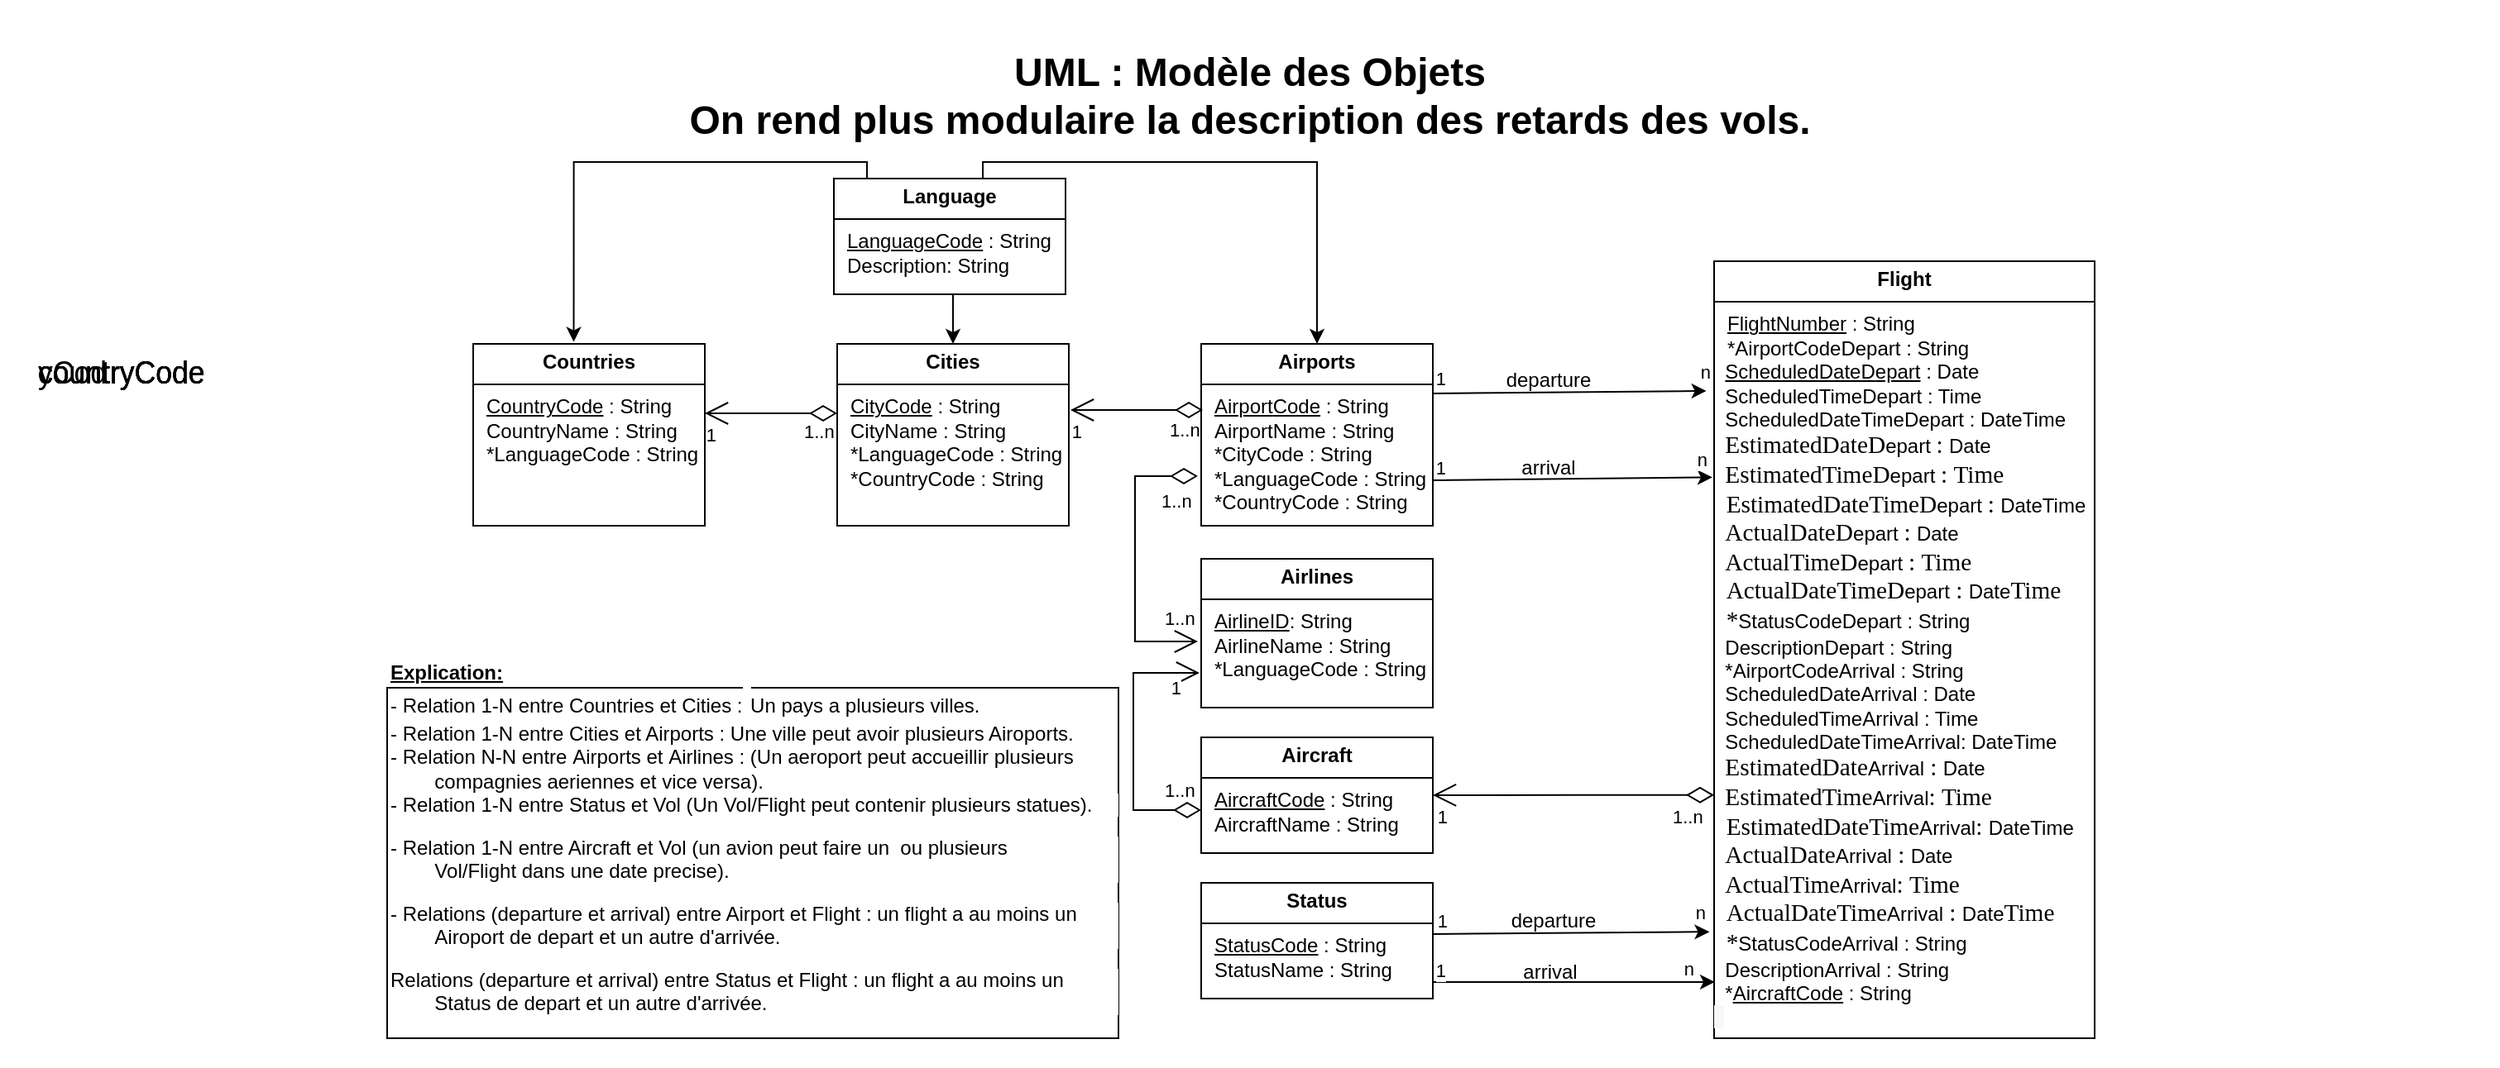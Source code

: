 <mxfile version="26.0.16">
  <diagram name="Page-1" id="929967ad-93f9-6ef4-fab6-5d389245f69c">
    <mxGraphModel dx="4545" dy="1855" grid="1" gridSize="10" guides="1" tooltips="1" connect="1" arrows="1" fold="1" page="1" pageScale="1.5" pageWidth="1169" pageHeight="826" background="none" math="0" shadow="0">
      <root>
        <mxCell id="0" style=";html=1;" />
        <mxCell id="1" style=";html=1;" parent="0" />
        <mxCell id="1672d66443f91eb5-23" value="&lt;br&gt;UML : Modèle des Objets&lt;br&gt; On rend plus modulaire la description des retards des vols.&lt;br&gt;&lt;div&gt;&lt;br&gt;&lt;/div&gt;" style="text;strokeColor=none;fillColor=none;html=1;fontSize=24;fontStyle=1;verticalAlign=middle;align=center;" parent="1" vertex="1">
          <mxGeometry x="-1836" y="-1120" width="1510" height="40" as="geometry" />
        </mxCell>
        <mxCell id="bqn-Ctm7Ob3q2bSDwlBv-1" value="&lt;p style=&quot;margin: 4px 0px 0px; text-align: center;&quot;&gt;&lt;b style=&quot;&quot;&gt;Countries&lt;/b&gt;&lt;/p&gt;&lt;hr size=&quot;1&quot; style=&quot;border-style:solid;&quot;&gt;&lt;span style=&quot;box-sizing: inherit; color: rgba(0, 0, 0, 0); white-space: pre; cursor: text; transform-origin: 0px 0px; position: absolute; font-variant-ligatures: common-ligatures; text-align: center; left: 22.989px; top: 214.202px; font-size: 19.352px; font-family: sans-serif; transform: scaleX(0.919);&quot; dir=&quot;ltr&quot; role=&quot;presentation&quot;&gt;countryCode&lt;/span&gt;&lt;span style=&quot;box-sizing: inherit; color: rgba(0, 0, 0, 0); white-space: pre; cursor: text; transform-origin: 0px 0px; position: absolute; font-variant-ligatures: common-ligatures; text-align: center; left: 22.989px; top: 214.202px; font-size: 19.352px; font-family: sans-serif; transform: scaleX(0.919);&quot; dir=&quot;ltr&quot; role=&quot;presentation&quot;&gt;countryCode&lt;/span&gt;&lt;span style=&quot;box-sizing: inherit; color: rgba(0, 0, 0, 0); white-space: pre; cursor: text; transform-origin: 0px 0px; position: absolute; font-variant-ligatures: common-ligatures; text-align: center; left: 22.989px; top: 214.202px; font-size: 19.352px; font-family: sans-serif; transform: scaleX(0.919);&quot; dir=&quot;ltr&quot; role=&quot;presentation&quot;&gt;countryCode&lt;/span&gt;&lt;span style=&quot;box-sizing: inherit; color: rgba(0, 0, 0, 0); white-space: pre; cursor: text; transform-origin: 0px 0px; position: absolute; font-variant-ligatures: common-ligatures; text-align: center; left: 22.989px; top: 214.202px; font-size: 19.352px; font-family: sans-serif; transform: scaleX(0.919);&quot; dir=&quot;ltr&quot; role=&quot;presentation&quot;&gt;countryCode&lt;/span&gt;&lt;p style=&quot;margin:0px;margin-left:8px;&quot;&gt;&lt;u&gt;CountryCode&lt;/u&gt;&amp;nbsp;:&amp;nbsp;String&lt;br&gt;CountryName : String&lt;br&gt;*LanguageCode :&amp;nbsp;&lt;span style=&quot;background-color: transparent; color: light-dark(rgb(0, 0, 0), rgb(255, 255, 255));&quot;&gt;String&lt;/span&gt;&lt;/p&gt;" style="verticalAlign=top;align=left;overflow=fill;html=1;whiteSpace=wrap;" parent="1" vertex="1">
          <mxGeometry x="-1550" y="-950" width="140" height="110" as="geometry" />
        </mxCell>
        <mxCell id="bqn-Ctm7Ob3q2bSDwlBv-5" value="&lt;p style=&quot;margin: 4px 0px 0px; text-align: center;&quot;&gt;&lt;b style=&quot;&quot;&gt;Cities&lt;/b&gt;&lt;/p&gt;&lt;hr size=&quot;1&quot; style=&quot;border-style:solid;&quot;&gt;&lt;span style=&quot;box-sizing: inherit; color: rgba(0, 0, 0, 0); white-space: pre; cursor: text; transform-origin: 0px 0px; position: absolute; font-variant-ligatures: common-ligatures; text-align: center; left: 22.989px; top: 214.202px; font-size: 19.352px; font-family: sans-serif; transform: scaleX(0.919);&quot; dir=&quot;ltr&quot; role=&quot;presentation&quot;&gt;countryCode&lt;/span&gt;&lt;span style=&quot;box-sizing: inherit; color: rgba(0, 0, 0, 0); white-space: pre; cursor: text; transform-origin: 0px 0px; position: absolute; font-variant-ligatures: common-ligatures; text-align: center; left: 22.989px; top: 214.202px; font-size: 19.352px; font-family: sans-serif; transform: scaleX(0.919);&quot; dir=&quot;ltr&quot; role=&quot;presentation&quot;&gt;countryCode&lt;/span&gt;&lt;span style=&quot;box-sizing: inherit; color: rgba(0, 0, 0, 0); white-space: pre; cursor: text; transform-origin: 0px 0px; position: absolute; font-variant-ligatures: common-ligatures; text-align: center; left: 22.989px; top: 214.202px; font-size: 19.352px; font-family: sans-serif; transform: scaleX(0.919);&quot; dir=&quot;ltr&quot; role=&quot;presentation&quot;&gt;countryCode&lt;/span&gt;&lt;span style=&quot;box-sizing: inherit; color: rgba(0, 0, 0, 0); white-space: pre; cursor: text; transform-origin: 0px 0px; position: absolute; font-variant-ligatures: common-ligatures; text-align: center; left: 22.989px; top: 214.202px; font-size: 19.352px; font-family: sans-serif; transform: scaleX(0.919);&quot; dir=&quot;ltr&quot; role=&quot;presentation&quot;&gt;countryCode&lt;/span&gt;&lt;p style=&quot;margin:0px;margin-left:8px;&quot;&gt;&lt;u&gt;CityCode&lt;/u&gt;&amp;nbsp;:&amp;nbsp;String&lt;br&gt;CityName :&amp;nbsp;&lt;span style=&quot;background-color: transparent; color: light-dark(rgb(0, 0, 0), rgb(255, 255, 255));&quot;&gt;String&lt;/span&gt;&lt;/p&gt;&lt;p style=&quot;margin:0px;margin-left:8px;&quot;&gt;*LanguageCode :&amp;nbsp;&lt;span style=&quot;background-color: transparent; color: light-dark(rgb(0, 0, 0), rgb(255, 255, 255));&quot;&gt;String&lt;/span&gt;&lt;/p&gt;&lt;p style=&quot;margin:0px;margin-left:8px;&quot;&gt;*CountryCode :&amp;nbsp;&lt;span style=&quot;background-color: transparent; color: light-dark(rgb(0, 0, 0), rgb(255, 255, 255));&quot;&gt;String&lt;/span&gt;&lt;/p&gt;" style="verticalAlign=top;align=left;overflow=fill;html=1;whiteSpace=wrap;" parent="1" vertex="1">
          <mxGeometry x="-1330" y="-950" width="140" height="110" as="geometry" />
        </mxCell>
        <mxCell id="bqn-Ctm7Ob3q2bSDwlBv-6" value="&lt;p style=&quot;margin: 4px 0px 0px; text-align: center;&quot;&gt;&lt;b&gt;Airports&lt;/b&gt;&lt;/p&gt;&lt;hr size=&quot;1&quot; style=&quot;border-style:solid;&quot;&gt;&lt;span style=&quot;box-sizing: inherit; color: rgba(0, 0, 0, 0); white-space: pre; cursor: text; transform-origin: 0px 0px; position: absolute; font-variant-ligatures: common-ligatures; text-align: center; left: 22.989px; top: 214.202px; font-size: 19.352px; font-family: sans-serif; transform: scaleX(0.919);&quot; dir=&quot;ltr&quot; role=&quot;presentation&quot;&gt;countryCode&lt;/span&gt;&lt;span style=&quot;box-sizing: inherit; color: rgba(0, 0, 0, 0); white-space: pre; cursor: text; transform-origin: 0px 0px; position: absolute; font-variant-ligatures: common-ligatures; text-align: center; left: 22.989px; top: 214.202px; font-size: 19.352px; font-family: sans-serif; transform: scaleX(0.919);&quot; dir=&quot;ltr&quot; role=&quot;presentation&quot;&gt;countryCode&lt;/span&gt;&lt;span style=&quot;box-sizing: inherit; color: rgba(0, 0, 0, 0); white-space: pre; cursor: text; transform-origin: 0px 0px; position: absolute; font-variant-ligatures: common-ligatures; text-align: center; left: 22.989px; top: 214.202px; font-size: 19.352px; font-family: sans-serif; transform: scaleX(0.919);&quot; dir=&quot;ltr&quot; role=&quot;presentation&quot;&gt;countryCode&lt;/span&gt;&lt;span style=&quot;box-sizing: inherit; color: rgba(0, 0, 0, 0); white-space: pre; cursor: text; transform-origin: 0px 0px; position: absolute; font-variant-ligatures: common-ligatures; text-align: center; left: 22.989px; top: 214.202px; font-size: 19.352px; font-family: sans-serif; transform: scaleX(0.919);&quot; dir=&quot;ltr&quot; role=&quot;presentation&quot;&gt;countryCode&lt;/span&gt;&lt;p style=&quot;margin:0px;margin-left:8px;&quot;&gt;&lt;span style=&quot;background-color: transparent; color: light-dark(rgb(0, 0, 0), rgb(255, 255, 255)); text-align: center;&quot;&gt;&lt;u style=&quot;&quot;&gt;Airport&lt;/u&gt;&lt;/span&gt;&lt;u&gt;Code&lt;/u&gt;&amp;nbsp;:&amp;nbsp;String&lt;/p&gt;&lt;p style=&quot;margin:0px;margin-left:8px;&quot;&gt;&lt;span style=&quot;color: light-dark(rgb(0, 0, 0), rgb(255, 255, 255)); background-color: transparent; text-align: center;&quot;&gt;AirportName&lt;/span&gt;&amp;nbsp;:&amp;nbsp;String&lt;br&gt;*CityCode :&amp;nbsp;&lt;span style=&quot;background-color: transparent; color: light-dark(rgb(0, 0, 0), rgb(255, 255, 255));&quot;&gt;String&lt;/span&gt;&lt;/p&gt;&lt;p style=&quot;margin:0px;margin-left:8px;&quot;&gt;*LanguageCode :&amp;nbsp;&lt;span style=&quot;background-color: transparent; color: light-dark(rgb(0, 0, 0), rgb(255, 255, 255));&quot;&gt;String&lt;/span&gt;&lt;/p&gt;&lt;p style=&quot;margin:0px;margin-left:8px;&quot;&gt;*CountryCode :&amp;nbsp;&lt;span style=&quot;background-color: transparent; color: light-dark(rgb(0, 0, 0), rgb(255, 255, 255));&quot;&gt;String&lt;/span&gt;&lt;/p&gt;" style="verticalAlign=top;align=left;overflow=fill;html=1;whiteSpace=wrap;" parent="1" vertex="1">
          <mxGeometry x="-1110" y="-950" width="140" height="110" as="geometry" />
        </mxCell>
        <mxCell id="bqn-Ctm7Ob3q2bSDwlBv-7" value="&lt;p style=&quot;margin: 4px 0px 0px; text-align: center;&quot;&gt;&lt;b&gt;Airlines&lt;/b&gt;&lt;/p&gt;&lt;hr size=&quot;1&quot; style=&quot;border-style:solid;&quot;&gt;&lt;span style=&quot;box-sizing: inherit; color: rgba(0, 0, 0, 0); white-space: pre; cursor: text; transform-origin: 0px 0px; position: absolute; font-variant-ligatures: common-ligatures; text-align: center; left: 22.989px; top: 214.202px; font-size: 19.352px; font-family: sans-serif; transform: scaleX(0.919);&quot; dir=&quot;ltr&quot; role=&quot;presentation&quot;&gt;countryCode&lt;/span&gt;&lt;span style=&quot;box-sizing: inherit; color: rgba(0, 0, 0, 0); white-space: pre; cursor: text; transform-origin: 0px 0px; position: absolute; font-variant-ligatures: common-ligatures; text-align: center; left: 22.989px; top: 214.202px; font-size: 19.352px; font-family: sans-serif; transform: scaleX(0.919);&quot; dir=&quot;ltr&quot; role=&quot;presentation&quot;&gt;countryCode&lt;/span&gt;&lt;span style=&quot;box-sizing: inherit; color: rgba(0, 0, 0, 0); white-space: pre; cursor: text; transform-origin: 0px 0px; position: absolute; font-variant-ligatures: common-ligatures; text-align: center; left: 22.989px; top: 214.202px; font-size: 19.352px; font-family: sans-serif; transform: scaleX(0.919);&quot; dir=&quot;ltr&quot; role=&quot;presentation&quot;&gt;countryCode&lt;/span&gt;&lt;span style=&quot;box-sizing: inherit; color: rgba(0, 0, 0, 0); white-space: pre; cursor: text; transform-origin: 0px 0px; position: absolute; font-variant-ligatures: common-ligatures; text-align: center; left: 22.989px; top: 214.202px; font-size: 19.352px; font-family: sans-serif; transform: scaleX(0.919);&quot; dir=&quot;ltr&quot; role=&quot;presentation&quot;&gt;countryCode&lt;/span&gt;&lt;p style=&quot;margin:0px;margin-left:8px;&quot;&gt;&lt;span style=&quot;background-color: transparent; color: light-dark(rgb(0, 0, 0), rgb(255, 255, 255)); text-align: center;&quot;&gt;&lt;u style=&quot;&quot;&gt;AirlineID&lt;/u&gt;&lt;/span&gt;&lt;span style=&quot;background-color: transparent; color: light-dark(rgb(0, 0, 0), rgb(255, 255, 255));&quot;&gt;:&amp;nbsp;String&lt;/span&gt;&lt;/p&gt;&lt;p style=&quot;margin:0px;margin-left:8px;&quot;&gt;&lt;span style=&quot;text-align: center;&quot;&gt;Airline&lt;/span&gt;&lt;span style=&quot;color: light-dark(rgb(0, 0, 0), rgb(255, 255, 255)); background-color: transparent; text-align: center;&quot;&gt;Name&lt;/span&gt;&amp;nbsp;:&amp;nbsp;String&lt;br&gt;&lt;/p&gt;&lt;p style=&quot;margin:0px;margin-left:8px;&quot;&gt;*LanguageCode :&amp;nbsp;&lt;span style=&quot;background-color: transparent; color: light-dark(rgb(0, 0, 0), rgb(255, 255, 255));&quot;&gt;String&lt;/span&gt;&lt;/p&gt;" style="verticalAlign=top;align=left;overflow=fill;html=1;whiteSpace=wrap;" parent="1" vertex="1">
          <mxGeometry x="-1110" y="-820" width="140" height="90" as="geometry" />
        </mxCell>
        <mxCell id="bqn-Ctm7Ob3q2bSDwlBv-8" value="&lt;p style=&quot;margin: 4px 0px 0px; text-align: center;&quot;&gt;&lt;b&gt;Status&lt;/b&gt;&lt;/p&gt;&lt;hr size=&quot;1&quot; style=&quot;border-style:solid;&quot;&gt;&lt;span style=&quot;box-sizing: inherit; color: rgba(0, 0, 0, 0); white-space: pre; cursor: text; transform-origin: 0px 0px; position: absolute; font-variant-ligatures: common-ligatures; text-align: center; left: 22.989px; top: 214.202px; font-size: 19.352px; font-family: sans-serif; transform: scaleX(0.919);&quot; dir=&quot;ltr&quot; role=&quot;presentation&quot;&gt;countryCode&lt;/span&gt;&lt;span style=&quot;box-sizing: inherit; color: rgba(0, 0, 0, 0); white-space: pre; cursor: text; transform-origin: 0px 0px; position: absolute; font-variant-ligatures: common-ligatures; text-align: center; left: 22.989px; top: 214.202px; font-size: 19.352px; font-family: sans-serif; transform: scaleX(0.919);&quot; dir=&quot;ltr&quot; role=&quot;presentation&quot;&gt;countryCode&lt;/span&gt;&lt;span style=&quot;box-sizing: inherit; color: rgba(0, 0, 0, 0); white-space: pre; cursor: text; transform-origin: 0px 0px; position: absolute; font-variant-ligatures: common-ligatures; text-align: center; left: 22.989px; top: 214.202px; font-size: 19.352px; font-family: sans-serif; transform: scaleX(0.919);&quot; dir=&quot;ltr&quot; role=&quot;presentation&quot;&gt;countryCode&lt;/span&gt;&lt;span style=&quot;box-sizing: inherit; color: rgba(0, 0, 0, 0); white-space: pre; cursor: text; transform-origin: 0px 0px; position: absolute; font-variant-ligatures: common-ligatures; text-align: center; left: 22.989px; top: 214.202px; font-size: 19.352px; font-family: sans-serif; transform: scaleX(0.919);&quot; dir=&quot;ltr&quot; role=&quot;presentation&quot;&gt;countryCode&lt;/span&gt;&lt;p style=&quot;margin: 0px 0px 0px 8px;&quot;&gt;&lt;span style=&quot;background-color: transparent; color: light-dark(rgb(0, 0, 0), rgb(255, 255, 255));&quot;&gt;&lt;u&gt;StatusCode&lt;/u&gt;&amp;nbsp;:&amp;nbsp;String&amp;nbsp;&lt;/span&gt;&lt;/p&gt;&lt;p style=&quot;margin: 0px 0px 0px 8px;&quot;&gt;&lt;span style=&quot;background-color: transparent; color: light-dark(rgb(0, 0, 0), rgb(255, 255, 255)); text-align: center;&quot;&gt;StatusName&lt;/span&gt;&lt;span style=&quot;background-color: transparent; color: light-dark(rgb(0, 0, 0), rgb(255, 255, 255));&quot;&gt;&amp;nbsp;:&amp;nbsp;String&lt;/span&gt;&lt;/p&gt;" style="verticalAlign=top;align=left;overflow=fill;html=1;whiteSpace=wrap;" parent="1" vertex="1">
          <mxGeometry x="-1110" y="-624" width="140" height="70" as="geometry" />
        </mxCell>
        <mxCell id="bqn-Ctm7Ob3q2bSDwlBv-31" style="edgeStyle=orthogonalEdgeStyle;rounded=0;orthogonalLoop=1;jettySize=auto;html=1;exitX=0.75;exitY=0;exitDx=0;exitDy=0;" parent="1" source="bqn-Ctm7Ob3q2bSDwlBv-13" target="bqn-Ctm7Ob3q2bSDwlBv-6" edge="1">
          <mxGeometry relative="1" as="geometry">
            <mxPoint x="-1130" y="-660" as="targetPoint" />
            <Array as="points">
              <mxPoint x="-1242" y="-1060" />
              <mxPoint x="-1040" y="-1060" />
            </Array>
          </mxGeometry>
        </mxCell>
        <mxCell id="bqn-Ctm7Ob3q2bSDwlBv-13" value="&lt;p style=&quot;margin: 4px 0px 0px; text-align: center;&quot;&gt;&lt;b&gt;Language&lt;/b&gt;&lt;/p&gt;&lt;hr size=&quot;1&quot; style=&quot;border-style:solid;&quot;&gt;&lt;span style=&quot;box-sizing: inherit; color: rgba(0, 0, 0, 0); white-space: pre; cursor: text; transform-origin: 0px 0px; position: absolute; font-variant-ligatures: common-ligatures; text-align: center; left: 22.989px; top: 214.202px; font-size: 19.352px; font-family: sans-serif; transform: scaleX(0.919);&quot; dir=&quot;ltr&quot; role=&quot;presentation&quot;&gt;countryCode&lt;/span&gt;&lt;span style=&quot;box-sizing: inherit; color: rgba(0, 0, 0, 0); white-space: pre; cursor: text; transform-origin: 0px 0px; position: absolute; font-variant-ligatures: common-ligatures; text-align: center; left: 22.989px; top: 214.202px; font-size: 19.352px; font-family: sans-serif; transform: scaleX(0.919);&quot; dir=&quot;ltr&quot; role=&quot;presentation&quot;&gt;countryCode&lt;/span&gt;&lt;span style=&quot;box-sizing: inherit; color: rgba(0, 0, 0, 0); white-space: pre; cursor: text; transform-origin: 0px 0px; position: absolute; font-variant-ligatures: common-ligatures; text-align: center; left: 22.989px; top: 214.202px; font-size: 19.352px; font-family: sans-serif; transform: scaleX(0.919);&quot; dir=&quot;ltr&quot; role=&quot;presentation&quot;&gt;countryCode&lt;/span&gt;&lt;span style=&quot;box-sizing: inherit; color: rgba(0, 0, 0, 0); white-space: pre; cursor: text; transform-origin: 0px 0px; position: absolute; font-variant-ligatures: common-ligatures; text-align: center; left: 22.989px; top: 214.202px; font-size: 19.352px; font-family: sans-serif; transform: scaleX(0.919);&quot; dir=&quot;ltr&quot; role=&quot;presentation&quot;&gt;countryCode&lt;/span&gt;&lt;p style=&quot;margin: 0px 0px 0px 8px;&quot;&gt;&lt;span style=&quot;background-color: transparent; color: light-dark(rgb(0, 0, 0), rgb(255, 255, 255));&quot;&gt;&lt;u&gt;LanguageCode&lt;/u&gt;&amp;nbsp;:&amp;nbsp;String&amp;nbsp;&lt;/span&gt;&lt;/p&gt;&lt;p style=&quot;margin: 0px 0px 0px 8px;&quot;&gt;&lt;span style=&quot;background-color: transparent; color: light-dark(rgb(0, 0, 0), rgb(255, 255, 255));&quot;&gt;Description:&amp;nbsp;String&lt;/span&gt;&lt;/p&gt;" style="verticalAlign=top;align=left;overflow=fill;html=1;whiteSpace=wrap;" parent="1" vertex="1">
          <mxGeometry x="-1332" y="-1050" width="140" height="70" as="geometry" />
        </mxCell>
        <mxCell id="bqn-Ctm7Ob3q2bSDwlBv-33" style="edgeStyle=orthogonalEdgeStyle;rounded=0;orthogonalLoop=1;jettySize=auto;html=1;exitX=1;exitY=0.5;exitDx=0;exitDy=0;strokeColor=none;curved=0;endArrow=diamondThin;endFill=1;strokeWidth=1;" parent="1" edge="1">
          <mxGeometry relative="1" as="geometry">
            <mxPoint x="-808" y="-710" as="targetPoint" />
            <Array as="points">
              <mxPoint x="-811" y="-710" />
            </Array>
            <mxPoint x="-1380" y="-680" as="sourcePoint" />
          </mxGeometry>
        </mxCell>
        <mxCell id="bqn-Ctm7Ob3q2bSDwlBv-15" value="" style="line;strokeWidth=1;fillColor=none;align=left;verticalAlign=middle;spacingTop=-1;spacingLeft=3;spacingRight=3;rotatable=0;labelPosition=right;points=[];portConstraint=eastwest;strokeColor=inherit;" parent="1" vertex="1">
          <mxGeometry x="-850" y="-750" width="120" as="geometry" />
        </mxCell>
        <mxCell id="bqn-Ctm7Ob3q2bSDwlBv-16" value="" style="line;strokeWidth=1;fillColor=none;align=left;verticalAlign=middle;spacingTop=-1;spacingLeft=3;spacingRight=3;rotatable=0;labelPosition=right;points=[];portConstraint=eastwest;strokeColor=inherit;" parent="1" vertex="1">
          <mxGeometry x="-1070" y="-730" width="190" height="10" as="geometry" />
        </mxCell>
        <mxCell id="bqn-Ctm7Ob3q2bSDwlBv-27" value="&lt;u&gt;&lt;b&gt;Explication:&lt;/b&gt;&lt;/u&gt;&lt;div style=&quot;&quot;&gt;&lt;font face=&quot;Helvetica&quot; style=&quot;font-size: 12px;&quot;&gt;-&amp;nbsp;&lt;span style=&quot;background-color: rgb(255, 255, 255); color: light-dark(rgb(0, 0, 0), rgb(255, 255, 255));&quot;&gt;Relation 1-N entre Countries et Cities :&lt;/span&gt;&lt;/font&gt;&lt;span style=&quot;background-color: rgb(255, 255, 255); font-family: New; font-size: 19px; color: light-dark(rgb(0, 0, 0), rgb(255, 255, 255));&quot;&gt;&amp;nbsp;&lt;/span&gt;&lt;span style=&quot;background-color: transparent; color: light-dark(rgb(0, 0, 0), rgb(255, 255, 255));&quot;&gt;Un pays a plusieurs villes.&lt;/span&gt;&lt;/div&gt;&lt;div style=&quot;&quot;&gt;&lt;span style=&quot;background-color: transparent; color: light-dark(rgb(0, 0, 0), rgb(255, 255, 255));&quot;&gt;-&lt;font face=&quot;Helvetica&quot; style=&quot;font-size: 12px;&quot;&gt;&amp;nbsp;&lt;/font&gt;&lt;/span&gt;&lt;span style=&quot;background-color: rgb(255, 255, 255); color: light-dark(rgb(0, 0, 0), rgb(255, 255, 255));&quot;&gt;&lt;font face=&quot;Helvetica&quot; style=&quot;font-size: 12px;&quot;&gt;Relation 1-N entre Cities et Airports : Une ville peut avoir plusieurs Airoports.&lt;/font&gt;&lt;/span&gt;&lt;/div&gt;&lt;div style=&quot;&quot;&gt;&lt;font face=&quot;Helvetica&quot; style=&quot;&quot;&gt;&lt;span style=&quot;background-color: rgb(255, 255, 255); color: light-dark(rgb(0, 0, 0), rgb(255, 255, 255));&quot;&gt;&lt;font style=&quot;font-size: 12px;&quot;&gt;-&amp;nbsp;&lt;/font&gt;&lt;/span&gt;&lt;span style=&quot;font-size: 12px; background-color: rgb(255, 255, 255); color: light-dark(rgb(0, 0, 0), rgb(255, 255, 255));&quot;&gt;Relation N-N entre&amp;nbsp;&lt;/span&gt;&lt;/font&gt;&lt;span style=&quot;background-color: rgb(255, 255, 255); color: light-dark(rgb(0, 0, 0), rgb(255, 255, 255));&quot;&gt;Airports et&lt;/span&gt;&lt;span style=&quot;background-color: rgb(255, 255, 255); color: light-dark(rgb(0, 0, 0), rgb(255, 255, 255));&quot;&gt;&amp;nbsp;Airlines : (Un aeroport peut accueillir plusieurs&amp;nbsp; &amp;nbsp; &amp;nbsp; &amp;nbsp;&lt;span style=&quot;white-space: pre;&quot;&gt;&#x9;&lt;/span&gt;compagnies aeriennes et vice versa).&lt;/span&gt;&lt;/div&gt;&lt;p style=&quot;margin: 0px 0px 12px; padding: 0px; background-color: rgb(255, 255, 255); font-stretch: normal; line-height: normal; font-size-adjust: none;&quot;&gt;&lt;span style=&quot;color: light-dark(rgb(0, 0, 0), rgb(255, 255, 255));&quot;&gt;- Relation 1-N entre Status et Vol (Un Vol/Flight peut contenir plusieurs statues).&lt;/span&gt;&lt;span style=&quot;color: light-dark(rgb(0, 0, 0), rgb(255, 255, 255));&quot;&gt;&amp;nbsp;&lt;/span&gt;&lt;/p&gt;&lt;p style=&quot;margin: 0px 0px 12px; padding: 0px; background-color: rgb(255, 255, 255); font-stretch: normal; line-height: normal; font-size-adjust: none;&quot;&gt;&lt;span style=&quot;color: light-dark(rgb(0, 0, 0), rgb(255, 255, 255));&quot;&gt;- Relation 1-N entre Aircraft et Vol (un avion peut faire un&amp;nbsp; ou plusieurs &lt;span style=&quot;white-space: pre;&quot;&gt;&#x9;&lt;/span&gt;Vol/Flight dans une date precise).&lt;/span&gt;&lt;/p&gt;&lt;p style=&quot;margin: 0px 0px 12px; padding: 0px; background-color: rgb(255, 255, 255); font-stretch: normal; line-height: normal; font-size-adjust: none;&quot;&gt;&lt;span style=&quot;color: light-dark(rgb(0, 0, 0), rgb(255, 255, 255));&quot;&gt;- Relations (departure et arrival) entre Airport et Flight : un flight a au moins un &lt;span style=&quot;white-space: pre;&quot;&gt;&#x9;&lt;/span&gt;Airoport de depart et un autre d&#39;arrivée.&lt;/span&gt;&lt;/p&gt;&lt;p style=&quot;margin: 0px 0px 12px; padding: 0px; background-color: rgb(255, 255, 255); font-stretch: normal; line-height: normal; font-size-adjust: none;&quot;&gt;Relations (departure et arrival) entre Status et Flight : un flight a au moins un &lt;span style=&quot;white-space: pre;&quot;&gt;&#x9;&lt;/span&gt;Status de depart et un autre d&#39;arrivée.&lt;span style=&quot;color: light-dark(rgb(0, 0, 0), rgb(255, 255, 255));&quot;&gt;&lt;/span&gt;&lt;/p&gt;&lt;div&gt;&lt;font face=&quot;Helvetica&quot; size=&quot;3&quot;&gt;&lt;br&gt;&lt;/font&gt;&lt;/div&gt;" style="text;strokeColor=default;align=left;fillColor=#FFFFFF;html=1;verticalAlign=middle;whiteSpace=wrap;rounded=0;glass=0;shadow=0;" parent="1" vertex="1">
          <mxGeometry x="-1602" y="-742" width="442" height="212" as="geometry" />
        </mxCell>
        <mxCell id="bqn-Ctm7Ob3q2bSDwlBv-32" style="edgeStyle=orthogonalEdgeStyle;rounded=0;orthogonalLoop=1;jettySize=auto;html=1;exitX=0.25;exitY=0;exitDx=0;exitDy=0;entryX=0.434;entryY=-0.011;entryDx=0;entryDy=0;entryPerimeter=0;" parent="1" source="bqn-Ctm7Ob3q2bSDwlBv-13" target="bqn-Ctm7Ob3q2bSDwlBv-1" edge="1">
          <mxGeometry relative="1" as="geometry">
            <mxPoint x="-1030" y="-940" as="targetPoint" />
            <mxPoint x="-1267" y="-1030" as="sourcePoint" />
            <Array as="points">
              <mxPoint x="-1312" y="-1060" />
              <mxPoint x="-1489" y="-1060" />
            </Array>
          </mxGeometry>
        </mxCell>
        <mxCell id="bqn-Ctm7Ob3q2bSDwlBv-34" value="" style="endArrow=open;html=1;endSize=12;startArrow=diamondThin;startSize=14;startFill=0;edgeStyle=orthogonalEdgeStyle;rounded=0;exitX=0;exitY=0.687;exitDx=0;exitDy=0;exitPerimeter=0;entryX=1;entryY=0.5;entryDx=0;entryDy=0;" parent="1" source="tkLKB5ipnc0lRH775q06-13" edge="1" target="tkLKB5ipnc0lRH775q06-16">
          <mxGeometry relative="1" as="geometry">
            <mxPoint x="-804" y="-677.7" as="sourcePoint" />
            <mxPoint x="-964" y="-677.5" as="targetPoint" />
            <Array as="points" />
          </mxGeometry>
        </mxCell>
        <mxCell id="bqn-Ctm7Ob3q2bSDwlBv-35" value="1..n" style="edgeLabel;resizable=0;html=1;align=left;verticalAlign=top;" parent="bqn-Ctm7Ob3q2bSDwlBv-34" connectable="0" vertex="1">
          <mxGeometry x="-1" relative="1" as="geometry">
            <mxPoint x="-27" as="offset" />
          </mxGeometry>
        </mxCell>
        <mxCell id="bqn-Ctm7Ob3q2bSDwlBv-36" value="1" style="edgeLabel;resizable=0;html=1;align=right;verticalAlign=top;" parent="bqn-Ctm7Ob3q2bSDwlBv-34" connectable="0" vertex="1">
          <mxGeometry x="1" relative="1" as="geometry">
            <mxPoint x="9" as="offset" />
          </mxGeometry>
        </mxCell>
        <mxCell id="bqn-Ctm7Ob3q2bSDwlBv-38" value="" style="endArrow=open;html=1;endSize=12;startArrow=diamondThin;startSize=14;startFill=0;edgeStyle=orthogonalEdgeStyle;rounded=0;" parent="1" edge="1">
          <mxGeometry relative="1" as="geometry">
            <mxPoint x="-1330" y="-908" as="sourcePoint" />
            <mxPoint x="-1410" y="-908" as="targetPoint" />
            <Array as="points">
              <mxPoint x="-1360" y="-908" />
              <mxPoint x="-1360" y="-908" />
            </Array>
          </mxGeometry>
        </mxCell>
        <mxCell id="bqn-Ctm7Ob3q2bSDwlBv-39" value="1..n" style="edgeLabel;resizable=0;html=1;align=left;verticalAlign=top;" parent="bqn-Ctm7Ob3q2bSDwlBv-38" connectable="0" vertex="1">
          <mxGeometry x="-1" relative="1" as="geometry">
            <mxPoint x="-22" y="-2" as="offset" />
          </mxGeometry>
        </mxCell>
        <mxCell id="bqn-Ctm7Ob3q2bSDwlBv-40" value="1" style="edgeLabel;resizable=0;html=1;align=right;verticalAlign=top;" parent="bqn-Ctm7Ob3q2bSDwlBv-38" connectable="0" vertex="1">
          <mxGeometry x="1" relative="1" as="geometry">
            <mxPoint x="7" as="offset" />
          </mxGeometry>
        </mxCell>
        <mxCell id="bqn-Ctm7Ob3q2bSDwlBv-44" value="" style="endArrow=open;html=1;endSize=12;startArrow=diamondThin;startSize=14;startFill=0;edgeStyle=orthogonalEdgeStyle;rounded=0;" parent="1" edge="1">
          <mxGeometry relative="1" as="geometry">
            <mxPoint x="-1109" y="-910" as="sourcePoint" />
            <mxPoint x="-1189" y="-910" as="targetPoint" />
            <Array as="points">
              <mxPoint x="-1139" y="-910" />
              <mxPoint x="-1189" y="-910" />
            </Array>
          </mxGeometry>
        </mxCell>
        <mxCell id="bqn-Ctm7Ob3q2bSDwlBv-45" value="1..n" style="edgeLabel;resizable=0;html=1;align=left;verticalAlign=top;" parent="bqn-Ctm7Ob3q2bSDwlBv-44" connectable="0" vertex="1">
          <mxGeometry x="-1" relative="1" as="geometry">
            <mxPoint x="-22" y="-1" as="offset" />
          </mxGeometry>
        </mxCell>
        <mxCell id="bqn-Ctm7Ob3q2bSDwlBv-46" value="1" style="edgeLabel;resizable=0;html=1;align=right;verticalAlign=top;" parent="bqn-Ctm7Ob3q2bSDwlBv-44" connectable="0" vertex="1">
          <mxGeometry x="1" relative="1" as="geometry">
            <mxPoint x="7" as="offset" />
          </mxGeometry>
        </mxCell>
        <mxCell id="bqn-Ctm7Ob3q2bSDwlBv-49" value="" style="endArrow=open;html=1;endSize=12;startArrow=diamondThin;startSize=14;startFill=0;edgeStyle=orthogonalEdgeStyle;rounded=0;" parent="1" edge="1">
          <mxGeometry relative="1" as="geometry">
            <mxPoint x="-1112" y="-870" as="sourcePoint" />
            <mxPoint x="-1112" y="-770" as="targetPoint" />
            <Array as="points">
              <mxPoint x="-1150" y="-870" />
              <mxPoint x="-1150" y="-770" />
            </Array>
          </mxGeometry>
        </mxCell>
        <mxCell id="bqn-Ctm7Ob3q2bSDwlBv-50" value="1..n" style="edgeLabel;resizable=0;html=1;align=left;verticalAlign=top;" parent="bqn-Ctm7Ob3q2bSDwlBv-49" connectable="0" vertex="1">
          <mxGeometry x="-1" relative="1" as="geometry">
            <mxPoint x="-24" y="2" as="offset" />
          </mxGeometry>
        </mxCell>
        <mxCell id="bqn-Ctm7Ob3q2bSDwlBv-53" value="1..n" style="edgeLabel;resizable=0;html=1;align=left;verticalAlign=top;" parent="1" connectable="0" vertex="1">
          <mxGeometry x="-1134" y="-797" as="geometry" />
        </mxCell>
        <mxCell id="tkLKB5ipnc0lRH775q06-1" value="" style="edgeStyle=none;orthogonalLoop=1;jettySize=auto;html=1;rounded=0;entryX=-0.009;entryY=0.179;entryDx=0;entryDy=0;entryPerimeter=0;" parent="1" edge="1">
          <mxGeometry width="100" relative="1" as="geometry">
            <mxPoint x="-970" y="-920" as="sourcePoint" />
            <mxPoint x="-804.647" y="-921.55" as="targetPoint" />
            <Array as="points" />
          </mxGeometry>
        </mxCell>
        <mxCell id="tkLKB5ipnc0lRH775q06-2" value="" style="edgeStyle=none;orthogonalLoop=1;jettySize=auto;html=1;rounded=0;exitX=1;exitY=0.75;exitDx=0;exitDy=0;entryX=0.011;entryY=0.274;entryDx=0;entryDy=0;entryPerimeter=0;" parent="1" source="bqn-Ctm7Ob3q2bSDwlBv-6" edge="1">
          <mxGeometry width="100" relative="1" as="geometry">
            <mxPoint x="-940" y="-870" as="sourcePoint" />
            <mxPoint x="-800.987" y="-869.3" as="targetPoint" />
            <Array as="points" />
          </mxGeometry>
        </mxCell>
        <mxCell id="tkLKB5ipnc0lRH775q06-3" value="departure" style="text;strokeColor=none;align=center;fillColor=none;html=1;verticalAlign=middle;whiteSpace=wrap;rounded=0;" parent="1" vertex="1">
          <mxGeometry x="-930" y="-943" width="60" height="30" as="geometry" />
        </mxCell>
        <mxCell id="tkLKB5ipnc0lRH775q06-4" value="arrival" style="text;strokeColor=none;align=center;fillColor=none;html=1;verticalAlign=middle;whiteSpace=wrap;rounded=0;" parent="1" vertex="1">
          <mxGeometry x="-930" y="-890" width="60" height="30" as="geometry" />
        </mxCell>
        <mxCell id="tkLKB5ipnc0lRH775q06-6" value="" style="endArrow=open;html=1;endSize=12;startArrow=diamondThin;startSize=14;startFill=0;edgeStyle=orthogonalEdgeStyle;rounded=0;" parent="1" edge="1">
          <mxGeometry relative="1" as="geometry">
            <mxPoint x="-1110" y="-668" as="sourcePoint" />
            <mxPoint x="-1111" y="-751" as="targetPoint" />
            <Array as="points">
              <mxPoint x="-1151" y="-668" />
              <mxPoint x="-1151" y="-751" />
            </Array>
          </mxGeometry>
        </mxCell>
        <mxCell id="tkLKB5ipnc0lRH775q06-7" value="1..n" style="edgeLabel;resizable=0;html=1;align=left;verticalAlign=top;" parent="tkLKB5ipnc0lRH775q06-6" connectable="0" vertex="1">
          <mxGeometry x="-1" relative="1" as="geometry">
            <mxPoint x="-24" y="-25" as="offset" />
          </mxGeometry>
        </mxCell>
        <mxCell id="tkLKB5ipnc0lRH775q06-8" value="1" style="edgeLabel;resizable=0;html=1;align=right;verticalAlign=top;" parent="tkLKB5ipnc0lRH775q06-6" connectable="0" vertex="1">
          <mxGeometry x="1" relative="1" as="geometry">
            <mxPoint x="-11" y="-4" as="offset" />
          </mxGeometry>
        </mxCell>
        <mxCell id="tkLKB5ipnc0lRH775q06-9" value="" style="edgeStyle=none;orthogonalLoop=1;jettySize=auto;html=1;rounded=0;entryX=-0.012;entryY=0.863;entryDx=0;entryDy=0;entryPerimeter=0;" parent="1" edge="1" target="tkLKB5ipnc0lRH775q06-13">
          <mxGeometry width="100" relative="1" as="geometry">
            <mxPoint x="-970" y="-593" as="sourcePoint" />
            <mxPoint x="-871.183" y="-594.75" as="targetPoint" />
            <Array as="points" />
          </mxGeometry>
        </mxCell>
        <mxCell id="tkLKB5ipnc0lRH775q06-10" value="" style="edgeStyle=none;orthogonalLoop=1;jettySize=auto;html=1;rounded=0;exitX=1;exitY=0.857;exitDx=0;exitDy=0;entryX=0.002;entryY=0.873;entryDx=0;entryDy=0;entryPerimeter=0;exitPerimeter=0;" parent="1" edge="1" source="bqn-Ctm7Ob3q2bSDwlBv-8">
          <mxGeometry width="100" relative="1" as="geometry">
            <mxPoint x="-970" y="-560" as="sourcePoint" />
            <mxPoint x="-799.5" y="-564.04" as="targetPoint" />
            <Array as="points" />
          </mxGeometry>
        </mxCell>
        <mxCell id="tkLKB5ipnc0lRH775q06-11" value="departure" style="text;strokeColor=none;align=center;fillColor=none;html=1;verticalAlign=middle;whiteSpace=wrap;rounded=0;" parent="1" vertex="1">
          <mxGeometry x="-927" y="-616" width="60" height="30" as="geometry" />
        </mxCell>
        <mxCell id="tkLKB5ipnc0lRH775q06-12" value="arrival" style="text;strokeColor=none;align=center;fillColor=none;html=1;verticalAlign=middle;whiteSpace=wrap;rounded=0;" parent="1" vertex="1">
          <mxGeometry x="-929" y="-585" width="60" height="30" as="geometry" />
        </mxCell>
        <mxCell id="tkLKB5ipnc0lRH775q06-13" value="&lt;p style=&quot;margin: 4px 0px 0px; text-align: center;&quot;&gt;&lt;b&gt;Flight&lt;/b&gt;&lt;/p&gt;&lt;hr size=&quot;1&quot; style=&quot;border-style:solid;&quot;&gt;&lt;p style=&quot;margin:0px;margin-left:8px;&quot;&gt;&lt;span style=&quot;box-sizing: inherit; white-space: pre; cursor: text; transform-origin: 0px 0px; position: absolute; font-variant-ligatures: common-ligatures; text-align: center; left: 22.989px; top: 214.202px; font-size: 19.352px; font-family: sans-serif; transform: scaleX(0.919); color: rgb(0, 0, 0);&quot; dir=&quot;ltr&quot; role=&quot;presentation&quot;&gt;yCod&lt;/span&gt;&lt;/p&gt;&lt;p style=&quot;margin: 0px 0px 0px 8px;&quot;&gt;&lt;u&gt;FlightNumber&lt;/u&gt;&amp;nbsp;: String&lt;br&gt;&lt;span style=&quot;color: light-dark(rgb(0, 0, 0), rgb(255, 255, 255)); background-color: transparent; text-align: center;&quot;&gt;*Airport&lt;/span&gt;CodeD&lt;span style=&quot;text-align: center; background-color: transparent; color: light-dark(rgb(0, 0, 0), rgb(255, 255, 255));&quot;&gt;epart&lt;/span&gt;&lt;span style=&quot;background-color: transparent; color: light-dark(rgb(0, 0, 0), rgb(255, 255, 255));&quot;&gt;&amp;nbsp;:&amp;nbsp;String&lt;/span&gt;&lt;/p&gt;&lt;div&gt;&lt;span style=&quot;background-color: transparent; font-variant-ligatures: common-ligatures; white-space: pre;&quot;&gt;&lt;font style=&quot;color: rgb(0, 0, 0);&quot; face=&quot;sans-serif&quot;&gt;  &lt;u&gt;ScheduledDateD&lt;/u&gt;&lt;/font&gt;&lt;/span&gt;&lt;span style=&quot;text-align: center;&quot;&gt;&lt;u&gt;epart&lt;/u&gt;&amp;nbsp;&lt;/span&gt;&lt;span style=&quot;background-color: transparent; font-variant-ligatures: common-ligatures; white-space: pre;&quot;&gt;&lt;font style=&quot;color: rgb(0, 0, 0);&quot; face=&quot;sans-serif&quot;&gt;: Date&lt;/font&gt;&lt;/span&gt;&lt;/div&gt;&lt;div&gt;&lt;span style=&quot;font-family: sans-serif; background-color: transparent; font-variant-ligatures: common-ligatures; white-space: pre;&quot;&gt;  ScheduledTimeD&lt;/span&gt;&lt;span style=&quot;text-align: center;&quot;&gt;epart&amp;nbsp;&lt;/span&gt;&lt;span style=&quot;font-family: sans-serif; background-color: transparent; font-variant-ligatures: common-ligatures; white-space: pre;&quot;&gt;: Time&lt;/span&gt;&lt;/div&gt;&lt;div&gt;&lt;span style=&quot;background-color: transparent; font-variant-ligatures: common-ligatures; white-space: pre;&quot;&gt;&lt;font style=&quot;color: rgb(0, 0, 0);&quot; face=&quot;sans-serif&quot;&gt;  &lt;/font&gt;&lt;/span&gt;&lt;span style=&quot;font-family: sans-serif; font-variant-ligatures: common-ligatures; white-space: pre; background-color: transparent; color: light-dark(rgb(0, 0, 0), rgb(255, 255, 255));&quot;&gt;ScheduledDateTimeD&lt;/span&gt;&lt;span style=&quot;text-align: center; background-color: transparent; color: light-dark(rgb(0, 0, 0), rgb(255, 255, 255));&quot;&gt;epart&amp;nbsp;&lt;/span&gt;&lt;span style=&quot;background-color: transparent; color: light-dark(rgb(0, 0, 0), rgb(255, 255, 255)); font-family: sans-serif; font-variant-ligatures: common-ligatures; white-space: pre;&quot;&gt;: DateTime&lt;/span&gt;&lt;/div&gt;&lt;div&gt;&lt;span style=&quot;font-family: sans-serif; font-variant-ligatures: common-ligatures; white-space: pre; background-color: transparent; color: light-dark(rgb(0, 0, 0), rgb(255, 255, 255));&quot;&gt;  &lt;/span&gt;&lt;span style=&quot;font-family: Calibri; font-size: 11pt; background-color: transparent; color: light-dark(rgb(0, 0, 0), rgb(255, 255, 255));&quot;&gt;Estimated&lt;/span&gt;&lt;span style=&quot;font-family: Calibri; font-size: 11pt; background-color: transparent; color: light-dark(rgb(0, 0, 0), rgb(255, 255, 255));&quot;&gt;DateD&lt;/span&gt;&lt;span style=&quot;text-align: center;&quot;&gt;epart&amp;nbsp;&lt;/span&gt;&lt;span style=&quot;font-family: Calibri; font-size: 11pt; background-color: transparent; color: light-dark(rgb(0, 0, 0), rgb(255, 255, 255));&quot;&gt;:&amp;nbsp;&lt;/span&gt;&lt;span style=&quot;font-family: sans-serif; font-variant-ligatures: common-ligatures; white-space: pre; background-color: transparent; color: light-dark(rgb(0, 0, 0), rgb(255, 255, 255));&quot;&gt;Date&lt;/span&gt;&lt;/div&gt;&lt;div&gt;&lt;span style=&quot;font-family: sans-serif; font-variant-ligatures: common-ligatures; white-space: pre; background-color: transparent; color: light-dark(rgb(0, 0, 0), rgb(255, 255, 255));&quot;&gt;  &lt;/span&gt;&lt;span style=&quot;font-family: Calibri; font-size: 11pt; background-color: transparent; color: light-dark(rgb(0, 0, 0), rgb(255, 255, 255));&quot;&gt;EstimatedT&lt;/span&gt;&lt;span style=&quot;font-family: Calibri; font-size: 11pt; background-color: transparent; color: light-dark(rgb(0, 0, 0), rgb(255, 255, 255));&quot;&gt;imeD&lt;/span&gt;&lt;span style=&quot;text-align: center; background-color: transparent; color: light-dark(rgb(0, 0, 0), rgb(255, 255, 255));&quot;&gt;epart&amp;nbsp;&lt;/span&gt;&lt;span style=&quot;background-color: transparent; color: light-dark(rgb(0, 0, 0), rgb(255, 255, 255)); font-family: Calibri; font-size: 11pt;&quot;&gt;:&amp;nbsp;&lt;/span&gt;&lt;span style=&quot;background-color: transparent; color: light-dark(rgb(0, 0, 0), rgb(255, 255, 255)); font-family: Calibri; font-size: 11pt;&quot;&gt;Time&lt;/span&gt;&lt;/div&gt;&lt;div&gt;&lt;span style=&quot;font-family: Calibri; font-size: 11pt; background-color: transparent; color: light-dark(rgb(0, 0, 0), rgb(255, 255, 255));&quot;&gt;&amp;nbsp;&amp;nbsp;&lt;/span&gt;&lt;span style=&quot;background-color: transparent; color: light-dark(rgb(0, 0, 0), rgb(255, 255, 255)); font-family: Calibri; font-size: 11pt;&quot;&gt;Estimated&lt;/span&gt;&lt;span style=&quot;background-color: transparent; color: light-dark(rgb(0, 0, 0), rgb(255, 255, 255)); font-family: Calibri; font-size: 11pt;&quot;&gt;Date&lt;/span&gt;&lt;span style=&quot;background-color: transparent; color: light-dark(rgb(0, 0, 0), rgb(255, 255, 255)); font-family: Calibri; font-size: 11pt;&quot;&gt;T&lt;/span&gt;&lt;span style=&quot;background-color: transparent; color: light-dark(rgb(0, 0, 0), rgb(255, 255, 255)); font-family: Calibri; font-size: 11pt;&quot;&gt;imeD&lt;/span&gt;&lt;span style=&quot;text-align: center; background-color: transparent; color: light-dark(rgb(0, 0, 0), rgb(255, 255, 255));&quot;&gt;epart&amp;nbsp;&lt;/span&gt;&lt;span style=&quot;background-color: transparent; color: light-dark(rgb(0, 0, 0), rgb(255, 255, 255)); font-family: Calibri; font-size: 11pt;&quot;&gt;:&amp;nbsp;&lt;/span&gt;&lt;span style=&quot;background-color: transparent; color: light-dark(rgb(0, 0, 0), rgb(255, 255, 255)); font-family: sans-serif; font-variant-ligatures: common-ligatures; white-space: pre;&quot;&gt;DateTime&lt;/span&gt;&lt;/div&gt;&lt;div&gt;&lt;span style=&quot;font-family: sans-serif; font-variant-ligatures: common-ligatures; white-space: pre; background-color: transparent; color: light-dark(rgb(0, 0, 0), rgb(255, 255, 255));&quot;&gt;  &lt;/span&gt;&lt;span style=&quot;font-family: Calibri; font-size: 11pt; background-color: transparent; color: light-dark(rgb(0, 0, 0), rgb(255, 255, 255));&quot;&gt;Actual&lt;/span&gt;&lt;span style=&quot;font-family: Calibri; font-size: 11pt; background-color: transparent; color: light-dark(rgb(0, 0, 0), rgb(255, 255, 255));&quot;&gt;DateD&lt;/span&gt;&lt;span style=&quot;text-align: center;&quot;&gt;epart&amp;nbsp;&lt;/span&gt;&lt;span style=&quot;font-family: Calibri; font-size: 11pt; background-color: transparent; color: light-dark(rgb(0, 0, 0), rgb(255, 255, 255));&quot;&gt;:&amp;nbsp;&lt;/span&gt;&lt;span style=&quot;font-family: sans-serif; font-variant-ligatures: common-ligatures; white-space: pre; background-color: transparent; color: light-dark(rgb(0, 0, 0), rgb(255, 255, 255));&quot;&gt;Date&lt;/span&gt;&lt;/div&gt;&lt;div&gt;&lt;span style=&quot;font-family: sans-serif; font-variant-ligatures: common-ligatures; white-space: pre; background-color: transparent; color: light-dark(rgb(0, 0, 0), rgb(255, 255, 255));&quot;&gt;  &lt;/span&gt;&lt;span style=&quot;background-color: transparent; color: light-dark(rgb(0, 0, 0), rgb(255, 255, 255)); font-family: Calibri; font-size: 11pt;&quot;&gt;Actual&lt;/span&gt;&lt;span style=&quot;background-color: transparent; color: light-dark(rgb(0, 0, 0), rgb(255, 255, 255)); font-family: Calibri; font-size: 11pt;&quot;&gt;T&lt;/span&gt;&lt;span style=&quot;background-color: transparent; color: light-dark(rgb(0, 0, 0), rgb(255, 255, 255)); font-family: Calibri; font-size: 11pt;&quot;&gt;imeD&lt;/span&gt;&lt;span style=&quot;text-align: center; background-color: transparent; color: light-dark(rgb(0, 0, 0), rgb(255, 255, 255));&quot;&gt;epart&amp;nbsp;&lt;/span&gt;&lt;span style=&quot;background-color: transparent; color: light-dark(rgb(0, 0, 0), rgb(255, 255, 255)); font-family: Calibri; font-size: 11pt;&quot;&gt;:&amp;nbsp;&lt;/span&gt;&lt;span style=&quot;background-color: transparent; color: light-dark(rgb(0, 0, 0), rgb(255, 255, 255)); font-family: Calibri; font-size: 11pt;&quot;&gt;Time&lt;/span&gt;&lt;/div&gt;&lt;div&gt;&lt;span style=&quot;background-color: transparent; color: light-dark(rgb(0, 0, 0), rgb(255, 255, 255)); font-family: Calibri; font-size: 11pt;&quot;&gt;&amp;nbsp;&amp;nbsp;&lt;/span&gt;&lt;span style=&quot;background-color: transparent; color: light-dark(rgb(0, 0, 0), rgb(255, 255, 255)); font-family: Calibri; font-size: 11pt;&quot;&gt;Actual&lt;/span&gt;&lt;span style=&quot;background-color: transparent; color: light-dark(rgb(0, 0, 0), rgb(255, 255, 255)); font-family: Calibri; font-size: 11pt;&quot;&gt;Date&lt;/span&gt;&lt;span style=&quot;font-family: Calibri; font-size: 14.667px; background-color: transparent; color: light-dark(rgb(0, 0, 0), rgb(255, 255, 255));&quot;&gt;TimeD&lt;/span&gt;&lt;span style=&quot;text-align: center; background-color: transparent; color: light-dark(rgb(0, 0, 0), rgb(255, 255, 255));&quot;&gt;epart&lt;/span&gt;&lt;span style=&quot;background-color: transparent; color: light-dark(rgb(0, 0, 0), rgb(255, 255, 255)); font-family: Calibri; font-size: 11pt;&quot;&gt;&amp;nbsp;:&amp;nbsp;&lt;/span&gt;&lt;span style=&quot;background-color: transparent; color: light-dark(rgb(0, 0, 0), rgb(255, 255, 255)); font-family: sans-serif; font-variant-ligatures: common-ligatures; white-space: pre;&quot;&gt;Date&lt;/span&gt;&lt;span style=&quot;background-color: transparent; color: light-dark(rgb(0, 0, 0), rgb(255, 255, 255)); font-family: Calibri; font-size: 14.667px;&quot;&gt;Time&lt;/span&gt;&lt;/div&gt;&lt;div&gt;&lt;span style=&quot;font-family: Calibri; font-size: 14.667px; background-color: transparent; color: light-dark(rgb(0, 0, 0), rgb(255, 255, 255));&quot;&gt;&amp;nbsp; *&lt;/span&gt;&lt;span style=&quot;background-color: transparent; color: light-dark(rgb(0, 0, 0), rgb(255, 255, 255));&quot;&gt;StatusCodeDepart : String&lt;/span&gt;&lt;/div&gt;&lt;div&gt;&lt;span style=&quot;background-color: transparent; color: light-dark(rgb(0, 0, 0), rgb(255, 255, 255));&quot;&gt;&amp;nbsp; DescriptionD&lt;/span&gt;&lt;span style=&quot;text-align: center; background-color: transparent; color: light-dark(rgb(0, 0, 0), rgb(255, 255, 255));&quot;&gt;epart&lt;/span&gt;&lt;span style=&quot;background-color: transparent; color: light-dark(rgb(0, 0, 0), rgb(255, 255, 255));&quot;&gt;&amp;nbsp;: String&amp;nbsp;&lt;/span&gt;&lt;/div&gt;&lt;div&gt;&lt;span style=&quot;background-color: transparent; color: light-dark(rgb(0, 0, 0), rgb(255, 255, 255));&quot;&gt;&amp;nbsp;&amp;nbsp;&lt;/span&gt;&lt;span style=&quot;background-color: transparent; color: light-dark(rgb(0, 0, 0), rgb(255, 255, 255)); text-align: center;&quot;&gt;*Airport&lt;/span&gt;&lt;span style=&quot;background-color: transparent; color: light-dark(rgb(0, 0, 0), rgb(255, 255, 255));&quot;&gt;CodeA&lt;/span&gt;&lt;span style=&quot;text-align: center; background-color: transparent; color: light-dark(rgb(0, 0, 0), rgb(255, 255, 255));&quot;&gt;rrival&lt;/span&gt;&lt;span style=&quot;background-color: transparent; color: light-dark(rgb(0, 0, 0), rgb(255, 255, 255));&quot;&gt;&amp;nbsp;:&amp;nbsp;String&lt;/span&gt;&lt;/div&gt;&lt;div&gt;&lt;span style=&quot;background-color: transparent; font-variant-ligatures: common-ligatures; white-space: pre;&quot;&gt;&lt;font style=&quot;color: rgb(0, 0, 0);&quot; face=&quot;sans-serif&quot;&gt;  ScheduledDate&lt;/font&gt;&lt;/span&gt;&lt;span style=&quot;background-color: transparent; color: light-dark(rgb(0, 0, 0), rgb(255, 255, 255));&quot;&gt;A&lt;/span&gt;&lt;span style=&quot;background-color: transparent; color: light-dark(rgb(0, 0, 0), rgb(255, 255, 255)); text-align: center;&quot;&gt;rrival&lt;/span&gt;&lt;span style=&quot;font-family: sans-serif; background-color: transparent; font-variant-ligatures: common-ligatures; white-space: pre;&quot;&gt; : Date&lt;/span&gt;&lt;/div&gt;&lt;div&gt;&lt;span style=&quot;font-family: sans-serif; background-color: transparent; font-variant-ligatures: common-ligatures; white-space: pre;&quot;&gt;  ScheduledTime&lt;/span&gt;&lt;span style=&quot;background-color: transparent; color: light-dark(rgb(0, 0, 0), rgb(255, 255, 255));&quot;&gt;A&lt;/span&gt;&lt;span style=&quot;background-color: transparent; color: light-dark(rgb(0, 0, 0), rgb(255, 255, 255)); text-align: center;&quot;&gt;rrival&lt;/span&gt;&lt;span style=&quot;background-color: transparent; font-family: sans-serif; font-variant-ligatures: common-ligatures; white-space: pre; color: light-dark(rgb(0, 0, 0), rgb(255, 255, 255));&quot;&gt; : Time&lt;/span&gt;&lt;/div&gt;&lt;div&gt;&lt;span style=&quot;background-color: transparent; font-variant-ligatures: common-ligatures; white-space: pre;&quot;&gt;&lt;font style=&quot;color: rgb(0, 0, 0);&quot; face=&quot;sans-serif&quot;&gt;  &lt;/font&gt;&lt;/span&gt;&lt;span style=&quot;font-family: sans-serif; font-variant-ligatures: common-ligatures; white-space: pre; background-color: transparent; color: light-dark(rgb(0, 0, 0), rgb(255, 255, 255));&quot;&gt;ScheduledDateTime&lt;/span&gt;&lt;span style=&quot;background-color: transparent; color: light-dark(rgb(0, 0, 0), rgb(255, 255, 255));&quot;&gt;A&lt;/span&gt;&lt;span style=&quot;background-color: transparent; color: light-dark(rgb(0, 0, 0), rgb(255, 255, 255)); text-align: center;&quot;&gt;rrival&lt;/span&gt;&lt;span style=&quot;background-color: transparent; color: light-dark(rgb(0, 0, 0), rgb(255, 255, 255)); font-family: sans-serif; font-variant-ligatures: common-ligatures; white-space: pre;&quot;&gt;: DateTime&lt;/span&gt;&lt;/div&gt;&lt;div&gt;&lt;span style=&quot;font-family: sans-serif; font-variant-ligatures: common-ligatures; white-space: pre; background-color: transparent; color: light-dark(rgb(0, 0, 0), rgb(255, 255, 255));&quot;&gt;  &lt;/span&gt;&lt;span style=&quot;font-family: Calibri; font-size: 11pt; background-color: transparent; color: light-dark(rgb(0, 0, 0), rgb(255, 255, 255));&quot;&gt;Estimated&lt;/span&gt;&lt;span style=&quot;font-family: Calibri; font-size: 11pt; background-color: transparent; color: light-dark(rgb(0, 0, 0), rgb(255, 255, 255));&quot;&gt;Date&lt;/span&gt;&lt;span style=&quot;background-color: transparent; color: light-dark(rgb(0, 0, 0), rgb(255, 255, 255));&quot;&gt;A&lt;/span&gt;&lt;span style=&quot;background-color: transparent; color: light-dark(rgb(0, 0, 0), rgb(255, 255, 255)); text-align: center;&quot;&gt;rrival&lt;/span&gt;&lt;span style=&quot;background-color: transparent; color: light-dark(rgb(0, 0, 0), rgb(255, 255, 255)); font-family: Calibri; font-size: 11pt;&quot;&gt;&amp;nbsp;:&amp;nbsp;&lt;/span&gt;&lt;span style=&quot;background-color: transparent; color: light-dark(rgb(0, 0, 0), rgb(255, 255, 255)); font-family: sans-serif; font-variant-ligatures: common-ligatures; white-space: pre;&quot;&gt;Date&lt;/span&gt;&lt;/div&gt;&lt;div&gt;&lt;span style=&quot;font-family: sans-serif; font-variant-ligatures: common-ligatures; white-space: pre; background-color: transparent; color: light-dark(rgb(0, 0, 0), rgb(255, 255, 255));&quot;&gt;  &lt;/span&gt;&lt;span style=&quot;font-family: Calibri; font-size: 11pt; background-color: transparent; color: light-dark(rgb(0, 0, 0), rgb(255, 255, 255));&quot;&gt;EstimatedT&lt;/span&gt;&lt;span style=&quot;font-family: Calibri; font-size: 11pt; background-color: transparent; color: light-dark(rgb(0, 0, 0), rgb(255, 255, 255));&quot;&gt;ime&lt;/span&gt;&lt;span style=&quot;background-color: transparent; color: light-dark(rgb(0, 0, 0), rgb(255, 255, 255));&quot;&gt;A&lt;/span&gt;&lt;span style=&quot;background-color: transparent; color: light-dark(rgb(0, 0, 0), rgb(255, 255, 255)); text-align: center;&quot;&gt;rrival&lt;/span&gt;&lt;span style=&quot;background-color: transparent; color: light-dark(rgb(0, 0, 0), rgb(255, 255, 255)); font-family: Calibri; font-size: 11pt;&quot;&gt;:&amp;nbsp;&lt;/span&gt;&lt;span style=&quot;background-color: transparent; color: light-dark(rgb(0, 0, 0), rgb(255, 255, 255)); font-family: Calibri; font-size: 11pt;&quot;&gt;Time&lt;/span&gt;&lt;/div&gt;&lt;div&gt;&lt;span style=&quot;font-family: Calibri; font-size: 11pt; background-color: transparent; color: light-dark(rgb(0, 0, 0), rgb(255, 255, 255));&quot;&gt;&amp;nbsp;&amp;nbsp;&lt;/span&gt;&lt;span style=&quot;background-color: transparent; color: light-dark(rgb(0, 0, 0), rgb(255, 255, 255)); font-family: Calibri; font-size: 11pt;&quot;&gt;Estimated&lt;/span&gt;&lt;span style=&quot;background-color: transparent; color: light-dark(rgb(0, 0, 0), rgb(255, 255, 255)); font-family: Calibri; font-size: 11pt;&quot;&gt;Date&lt;/span&gt;&lt;span style=&quot;background-color: transparent; color: light-dark(rgb(0, 0, 0), rgb(255, 255, 255)); font-family: Calibri; font-size: 11pt;&quot;&gt;T&lt;/span&gt;&lt;span style=&quot;background-color: transparent; color: light-dark(rgb(0, 0, 0), rgb(255, 255, 255)); font-family: Calibri; font-size: 11pt;&quot;&gt;ime&lt;/span&gt;&lt;span style=&quot;background-color: transparent; color: light-dark(rgb(0, 0, 0), rgb(255, 255, 255));&quot;&gt;A&lt;/span&gt;&lt;span style=&quot;background-color: transparent; color: light-dark(rgb(0, 0, 0), rgb(255, 255, 255)); text-align: center;&quot;&gt;rrival&lt;/span&gt;&lt;span style=&quot;background-color: transparent; color: light-dark(rgb(0, 0, 0), rgb(255, 255, 255)); font-family: Calibri; font-size: 11pt;&quot;&gt;:&amp;nbsp;&lt;/span&gt;&lt;span style=&quot;background-color: transparent; color: light-dark(rgb(0, 0, 0), rgb(255, 255, 255)); font-family: sans-serif; font-variant-ligatures: common-ligatures; white-space: pre;&quot;&gt;DateTime&lt;/span&gt;&lt;/div&gt;&lt;div&gt;&lt;span style=&quot;font-family: sans-serif; font-variant-ligatures: common-ligatures; white-space: pre; background-color: transparent; color: light-dark(rgb(0, 0, 0), rgb(255, 255, 255));&quot;&gt;  &lt;/span&gt;&lt;span style=&quot;font-family: Calibri; font-size: 11pt; background-color: transparent; color: light-dark(rgb(0, 0, 0), rgb(255, 255, 255));&quot;&gt;Actual&lt;/span&gt;&lt;span style=&quot;font-family: Calibri; font-size: 11pt; background-color: transparent; color: light-dark(rgb(0, 0, 0), rgb(255, 255, 255));&quot;&gt;Date&lt;/span&gt;&lt;span style=&quot;background-color: transparent; color: light-dark(rgb(0, 0, 0), rgb(255, 255, 255));&quot;&gt;A&lt;/span&gt;&lt;span style=&quot;background-color: transparent; color: light-dark(rgb(0, 0, 0), rgb(255, 255, 255)); text-align: center;&quot;&gt;rrival&lt;/span&gt;&lt;span style=&quot;background-color: transparent; color: light-dark(rgb(0, 0, 0), rgb(255, 255, 255)); font-family: Calibri; font-size: 11pt;&quot;&gt;&amp;nbsp;:&amp;nbsp;&lt;/span&gt;&lt;span style=&quot;background-color: transparent; color: light-dark(rgb(0, 0, 0), rgb(255, 255, 255)); font-family: sans-serif; font-variant-ligatures: common-ligatures; white-space: pre;&quot;&gt;Date&lt;/span&gt;&lt;/div&gt;&lt;div&gt;&lt;span style=&quot;font-family: sans-serif; font-variant-ligatures: common-ligatures; white-space: pre; background-color: transparent; color: light-dark(rgb(0, 0, 0), rgb(255, 255, 255));&quot;&gt;  &lt;/span&gt;&lt;span style=&quot;background-color: transparent; color: light-dark(rgb(0, 0, 0), rgb(255, 255, 255)); font-family: Calibri; font-size: 11pt;&quot;&gt;Actual&lt;/span&gt;&lt;span style=&quot;background-color: transparent; color: light-dark(rgb(0, 0, 0), rgb(255, 255, 255)); font-family: Calibri; font-size: 11pt;&quot;&gt;T&lt;/span&gt;&lt;span style=&quot;background-color: transparent; color: light-dark(rgb(0, 0, 0), rgb(255, 255, 255)); font-family: Calibri; font-size: 11pt;&quot;&gt;ime&lt;/span&gt;&lt;span style=&quot;background-color: transparent; color: light-dark(rgb(0, 0, 0), rgb(255, 255, 255));&quot;&gt;A&lt;/span&gt;&lt;span style=&quot;background-color: transparent; color: light-dark(rgb(0, 0, 0), rgb(255, 255, 255)); text-align: center;&quot;&gt;rrival&lt;/span&gt;&lt;span style=&quot;background-color: transparent; color: light-dark(rgb(0, 0, 0), rgb(255, 255, 255)); font-family: Calibri; font-size: 11pt;&quot;&gt;:&amp;nbsp;&lt;/span&gt;&lt;span style=&quot;background-color: transparent; color: light-dark(rgb(0, 0, 0), rgb(255, 255, 255)); font-family: Calibri; font-size: 11pt;&quot;&gt;Time&lt;/span&gt;&lt;/div&gt;&lt;div&gt;&lt;span style=&quot;background-color: transparent; color: light-dark(rgb(0, 0, 0), rgb(255, 255, 255)); font-family: Calibri; font-size: 11pt;&quot;&gt;&amp;nbsp;&amp;nbsp;&lt;/span&gt;&lt;span style=&quot;background-color: transparent; color: light-dark(rgb(0, 0, 0), rgb(255, 255, 255)); font-family: Calibri; font-size: 11pt;&quot;&gt;Actual&lt;/span&gt;&lt;span style=&quot;background-color: transparent; color: light-dark(rgb(0, 0, 0), rgb(255, 255, 255)); font-family: Calibri; font-size: 11pt;&quot;&gt;Date&lt;/span&gt;&lt;span style=&quot;font-family: Calibri; font-size: 14.667px; background-color: transparent; color: light-dark(rgb(0, 0, 0), rgb(255, 255, 255));&quot;&gt;Time&lt;/span&gt;&lt;span style=&quot;background-color: transparent; color: light-dark(rgb(0, 0, 0), rgb(255, 255, 255));&quot;&gt;A&lt;/span&gt;&lt;span style=&quot;background-color: transparent; color: light-dark(rgb(0, 0, 0), rgb(255, 255, 255)); text-align: center;&quot;&gt;rrival&lt;/span&gt;&lt;span style=&quot;background-color: transparent; color: light-dark(rgb(0, 0, 0), rgb(255, 255, 255)); font-family: Calibri; font-size: 11pt;&quot;&gt;&amp;nbsp;:&amp;nbsp;&lt;/span&gt;&lt;span style=&quot;background-color: transparent; color: light-dark(rgb(0, 0, 0), rgb(255, 255, 255)); font-family: sans-serif; font-variant-ligatures: common-ligatures; white-space: pre;&quot;&gt;Date&lt;/span&gt;&lt;span style=&quot;background-color: transparent; color: light-dark(rgb(0, 0, 0), rgb(255, 255, 255)); font-family: Calibri; font-size: 14.667px;&quot;&gt;Time&lt;/span&gt;&lt;/div&gt;&lt;div&gt;&lt;span style=&quot;font-family: Calibri; font-size: 14.667px; background-color: transparent; color: light-dark(rgb(0, 0, 0), rgb(255, 255, 255));&quot;&gt;&amp;nbsp; *&lt;/span&gt;&lt;span style=&quot;background-color: transparent; color: light-dark(rgb(0, 0, 0), rgb(255, 255, 255));&quot;&gt;StatusCode&lt;/span&gt;&lt;span style=&quot;background-color: transparent; color: light-dark(rgb(0, 0, 0), rgb(255, 255, 255));&quot;&gt;A&lt;/span&gt;&lt;span style=&quot;background-color: transparent; color: light-dark(rgb(0, 0, 0), rgb(255, 255, 255)); text-align: center;&quot;&gt;rrival&lt;/span&gt;&lt;span style=&quot;background-color: transparent; color: light-dark(rgb(0, 0, 0), rgb(255, 255, 255));&quot;&gt;&amp;nbsp;: String&lt;/span&gt;&lt;/div&gt;&lt;div&gt;&lt;span style=&quot;background-color: transparent; color: light-dark(rgb(0, 0, 0), rgb(255, 255, 255));&quot;&gt;&amp;nbsp; Description&lt;/span&gt;&lt;span style=&quot;background-color: transparent; color: light-dark(rgb(0, 0, 0), rgb(255, 255, 255));&quot;&gt;A&lt;/span&gt;&lt;span style=&quot;background-color: transparent; color: light-dark(rgb(0, 0, 0), rgb(255, 255, 255)); text-align: center;&quot;&gt;rrival&lt;/span&gt;&lt;span style=&quot;background-color: transparent; color: light-dark(rgb(0, 0, 0), rgb(255, 255, 255));&quot;&gt;&amp;nbsp;: String&amp;nbsp;&lt;/span&gt;&lt;/div&gt;&lt;div&gt;&lt;span style=&quot;background-color: transparent; color: light-dark(rgb(0, 0, 0), rgb(255, 255, 255));&quot;&gt;&amp;nbsp; *&lt;/span&gt;&lt;span style=&quot;background-color: transparent; color: light-dark(rgb(0, 0, 0), rgb(255, 255, 255));&quot;&gt;&lt;u&gt;AircraftCode&lt;/u&gt;&amp;nbsp;&lt;/span&gt;&lt;span style=&quot;background-color: transparent; color: light-dark(rgb(0, 0, 0), rgb(255, 255, 255));&quot;&gt;: String&lt;/span&gt;&lt;/div&gt;&lt;div&gt;&lt;span style=&quot;white-space-collapse: preserve; color: rgb(17, 17, 17); font-family: Roboto, sans-serif; background-color: rgb(247, 247, 247);&quot;&gt;  &lt;/span&gt;&lt;/div&gt;&lt;div&gt;&amp;nbsp;&amp;nbsp;&lt;/div&gt;&lt;div&gt;&amp;nbsp;&amp;nbsp;&lt;span style=&quot;color: rgba(0, 0, 0, 0); font-family: sans-serif; font-size: 9.748px; font-variant-ligatures: common-ligatures; text-align: center; white-space: pre; background-color: transparent;&quot;&gt; &lt;/span&gt;&lt;span style=&quot;color: rgba(0, 0, 0, 0); font-family: sans-serif; font-size: 9.748px; font-variant-ligatures: common-ligatures; text-align: center; white-space: pre; background-color: transparent;&quot;&gt;-&lt;/span&gt;&lt;/div&gt;&lt;span style=&quot;box-sizing: inherit; color: rgba(0, 0, 0, 0); white-space: pre; cursor: text; transform-origin: 0px 0px; position: absolute; font-variant-ligatures: common-ligatures; text-align: center; left: 159.88px; top: 322.915px; font-size: 9.748px; font-family: sans-serif; transform: scaleX(0.935);&quot; dir=&quot;ltr&quot; role=&quot;presentation&quot;&gt;related&lt;/span&gt;" style="verticalAlign=top;align=left;overflow=fill;html=1;whiteSpace=wrap;" parent="1" vertex="1">
          <mxGeometry x="-800" y="-1000" width="230" height="470" as="geometry" />
        </mxCell>
        <mxCell id="tkLKB5ipnc0lRH775q06-16" value="&lt;p style=&quot;margin: 4px 0px 0px; text-align: center;&quot;&gt;&lt;font style=&quot;color: rgb(0, 0, 0);&quot; face=&quot;sans-serif&quot;&gt;&lt;span style=&quot;font-variant-ligatures: common-ligatures; white-space: pre;&quot;&gt;&lt;b style=&quot;&quot;&gt;Aircraft&lt;/b&gt;&lt;/span&gt;&lt;/font&gt;&lt;/p&gt;&lt;hr size=&quot;1&quot; style=&quot;border-style:solid;&quot;&gt;&lt;span style=&quot;box-sizing: inherit; color: rgb(0, 0, 0); white-space: pre; cursor: text; transform-origin: 0px 0px; position: absolute; font-variant-ligatures: common-ligatures; text-align: center; left: 22.989px; top: 214.202px; font-size: 19.352px; font-family: sans-serif; transform: scaleX(0.919);&quot; dir=&quot;ltr&quot; role=&quot;presentation&quot;&gt;countryCode&lt;/span&gt;&lt;span style=&quot;box-sizing: inherit; color: rgb(0, 0, 0); white-space: pre; cursor: text; transform-origin: 0px 0px; position: absolute; font-variant-ligatures: common-ligatures; text-align: center; left: 22.989px; top: 214.202px; font-size: 19.352px; font-family: sans-serif; transform: scaleX(0.919);&quot; dir=&quot;ltr&quot; role=&quot;presentation&quot;&gt;countryCode&lt;/span&gt;&lt;span style=&quot;box-sizing: inherit; color: rgb(0, 0, 0); white-space: pre; cursor: text; transform-origin: 0px 0px; position: absolute; font-variant-ligatures: common-ligatures; text-align: center; left: 22.989px; top: 214.202px; font-size: 19.352px; font-family: sans-serif; transform: scaleX(0.919);&quot; dir=&quot;ltr&quot; role=&quot;presentation&quot;&gt;countryCode&lt;/span&gt;&lt;span style=&quot;box-sizing: inherit; color: rgb(0, 0, 0); white-space: pre; cursor: text; transform-origin: 0px 0px; position: absolute; font-variant-ligatures: common-ligatures; text-align: center; left: 22.989px; top: 214.202px; font-size: 19.352px; font-family: sans-serif; transform: scaleX(0.919);&quot; dir=&quot;ltr&quot; role=&quot;presentation&quot;&gt;countryCode&lt;/span&gt;&lt;p style=&quot;margin: 0px 0px 0px 8px;&quot;&gt;&lt;span style=&quot;background-color: transparent; color: light-dark(rgb(0, 0, 0), rgb(255, 255, 255));&quot;&gt;&lt;u&gt;AircraftCode&lt;/u&gt;&amp;nbsp;:&amp;nbsp;String&amp;nbsp;&lt;/span&gt;&lt;/p&gt;&lt;p style=&quot;margin: 0px 0px 0px 8px;&quot;&gt;&lt;span style=&quot;background-color: transparent; color: light-dark(rgb(0, 0, 0), rgb(255, 255, 255)); text-align: center;&quot;&gt;AircraftName&lt;/span&gt;&lt;span style=&quot;background-color: transparent; color: light-dark(rgb(0, 0, 0), rgb(255, 255, 255));&quot;&gt;&amp;nbsp;:&amp;nbsp;String&lt;/span&gt;&lt;/p&gt;" style="verticalAlign=top;align=left;overflow=fill;html=1;whiteSpace=wrap;" parent="1" vertex="1">
          <mxGeometry x="-1110" y="-712" width="140" height="70" as="geometry" />
        </mxCell>
        <mxCell id="WEuYIxZvvyGxxpHRNtT2-9" value="" style="endArrow=classic;html=1;rounded=0;" edge="1" parent="1">
          <mxGeometry width="50" height="50" relative="1" as="geometry">
            <mxPoint x="-1260" y="-980" as="sourcePoint" />
            <mxPoint x="-1260" y="-950" as="targetPoint" />
          </mxGeometry>
        </mxCell>
        <mxCell id="WEuYIxZvvyGxxpHRNtT2-10" value="1" style="edgeLabel;resizable=0;html=1;align=right;verticalAlign=top;" connectable="0" vertex="1" parent="1">
          <mxGeometry x="-962" y="-942" as="geometry" />
        </mxCell>
        <mxCell id="WEuYIxZvvyGxxpHRNtT2-11" value="1" style="edgeLabel;resizable=0;html=1;align=right;verticalAlign=top;" connectable="0" vertex="1" parent="1">
          <mxGeometry x="-962" y="-888" as="geometry" />
        </mxCell>
        <mxCell id="WEuYIxZvvyGxxpHRNtT2-12" value="1" style="edgeLabel;resizable=0;html=1;align=right;verticalAlign=top;" connectable="0" vertex="1" parent="1">
          <mxGeometry x="-962" y="-584" as="geometry" />
        </mxCell>
        <mxCell id="WEuYIxZvvyGxxpHRNtT2-13" value="1" style="edgeLabel;resizable=0;html=1;align=right;verticalAlign=top;" connectable="0" vertex="1" parent="1">
          <mxGeometry x="-961" y="-614" as="geometry" />
        </mxCell>
        <mxCell id="WEuYIxZvvyGxxpHRNtT2-14" value="n" style="edgeLabel;resizable=0;html=1;align=right;verticalAlign=top;" connectable="0" vertex="1" parent="1">
          <mxGeometry x="-812" y="-585" as="geometry" />
        </mxCell>
        <mxCell id="WEuYIxZvvyGxxpHRNtT2-15" value="n" style="edgeLabel;resizable=0;html=1;align=right;verticalAlign=top;" connectable="0" vertex="1" parent="1">
          <mxGeometry x="-802" y="-946" as="geometry" />
        </mxCell>
        <mxCell id="WEuYIxZvvyGxxpHRNtT2-16" value="n" style="edgeLabel;resizable=0;html=1;align=right;verticalAlign=top;" connectable="0" vertex="1" parent="1">
          <mxGeometry x="-804" y="-893" as="geometry" />
        </mxCell>
        <mxCell id="WEuYIxZvvyGxxpHRNtT2-17" value="n" style="edgeLabel;resizable=0;html=1;align=right;verticalAlign=top;" connectable="0" vertex="1" parent="1">
          <mxGeometry x="-805" y="-619" as="geometry" />
        </mxCell>
      </root>
    </mxGraphModel>
  </diagram>
</mxfile>
